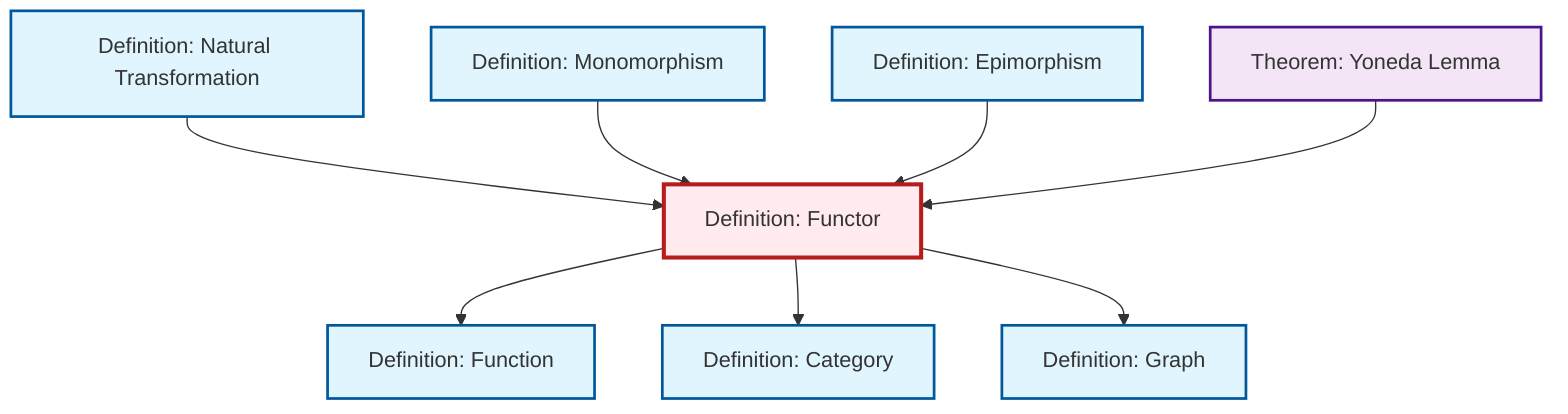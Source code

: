 graph TD
    classDef definition fill:#e1f5fe,stroke:#01579b,stroke-width:2px
    classDef theorem fill:#f3e5f5,stroke:#4a148c,stroke-width:2px
    classDef axiom fill:#fff3e0,stroke:#e65100,stroke-width:2px
    classDef example fill:#e8f5e9,stroke:#1b5e20,stroke-width:2px
    classDef current fill:#ffebee,stroke:#b71c1c,stroke-width:3px
    def-epimorphism["Definition: Epimorphism"]:::definition
    def-category["Definition: Category"]:::definition
    def-monomorphism["Definition: Monomorphism"]:::definition
    def-graph["Definition: Graph"]:::definition
    thm-yoneda["Theorem: Yoneda Lemma"]:::theorem
    def-functor["Definition: Functor"]:::definition
    def-function["Definition: Function"]:::definition
    def-natural-transformation["Definition: Natural Transformation"]:::definition
    def-natural-transformation --> def-functor
    def-monomorphism --> def-functor
    def-epimorphism --> def-functor
    def-functor --> def-function
    thm-yoneda --> def-functor
    def-functor --> def-category
    def-functor --> def-graph
    class def-functor current